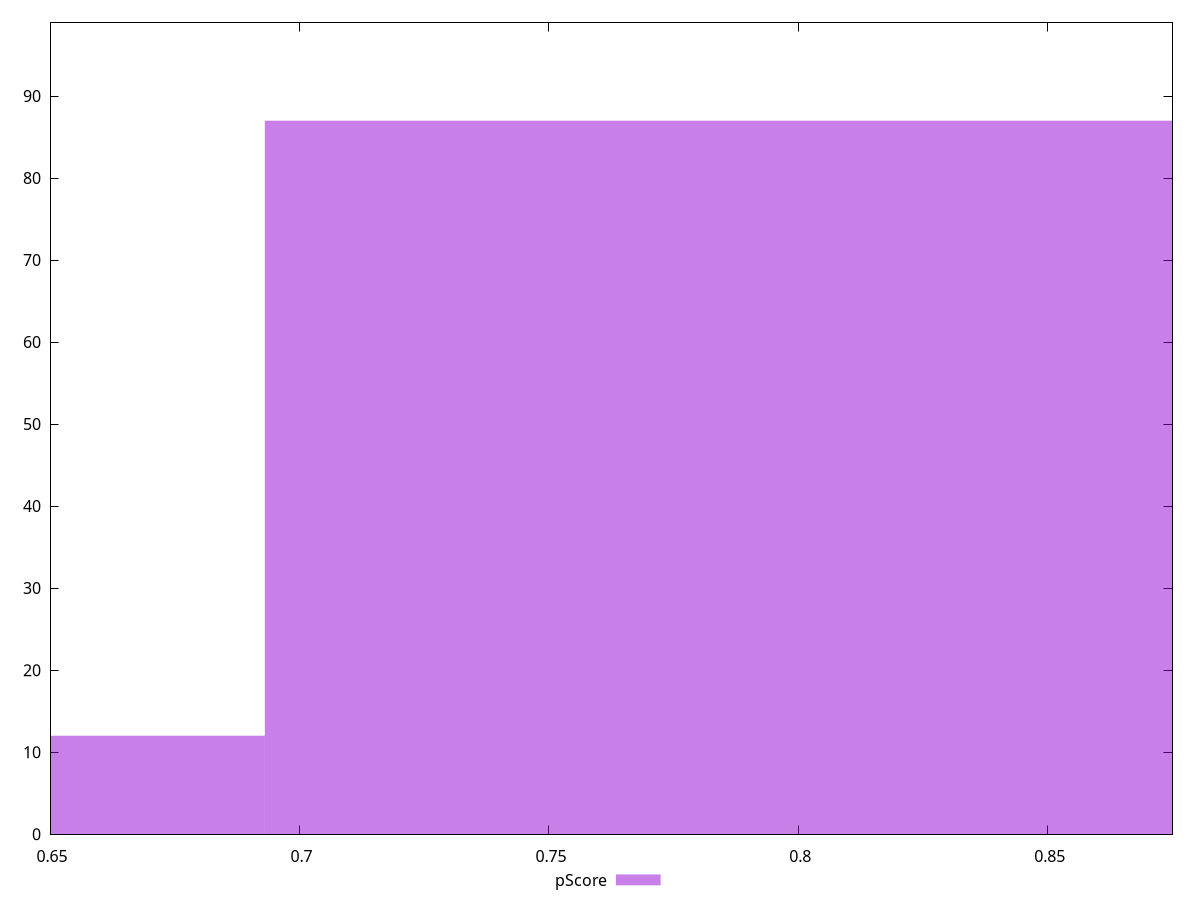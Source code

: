 reset

$pScore <<EOF
0.79207164343317 87
0.5940537325748776 12
EOF

set key outside below
set boxwidth 0.1980179108582925
set xrange [0.65:0.875]
set yrange [0:99]
set trange [0:99]
set style fill transparent solid 0.5 noborder
set terminal svg size 640, 490 enhanced background rgb 'white'
set output "reports/report_00030_2021-02-24T20-42-31.540Z/uses-text-compression/samples/card/pScore/histogram.svg"

plot $pScore title "pScore" with boxes

reset
